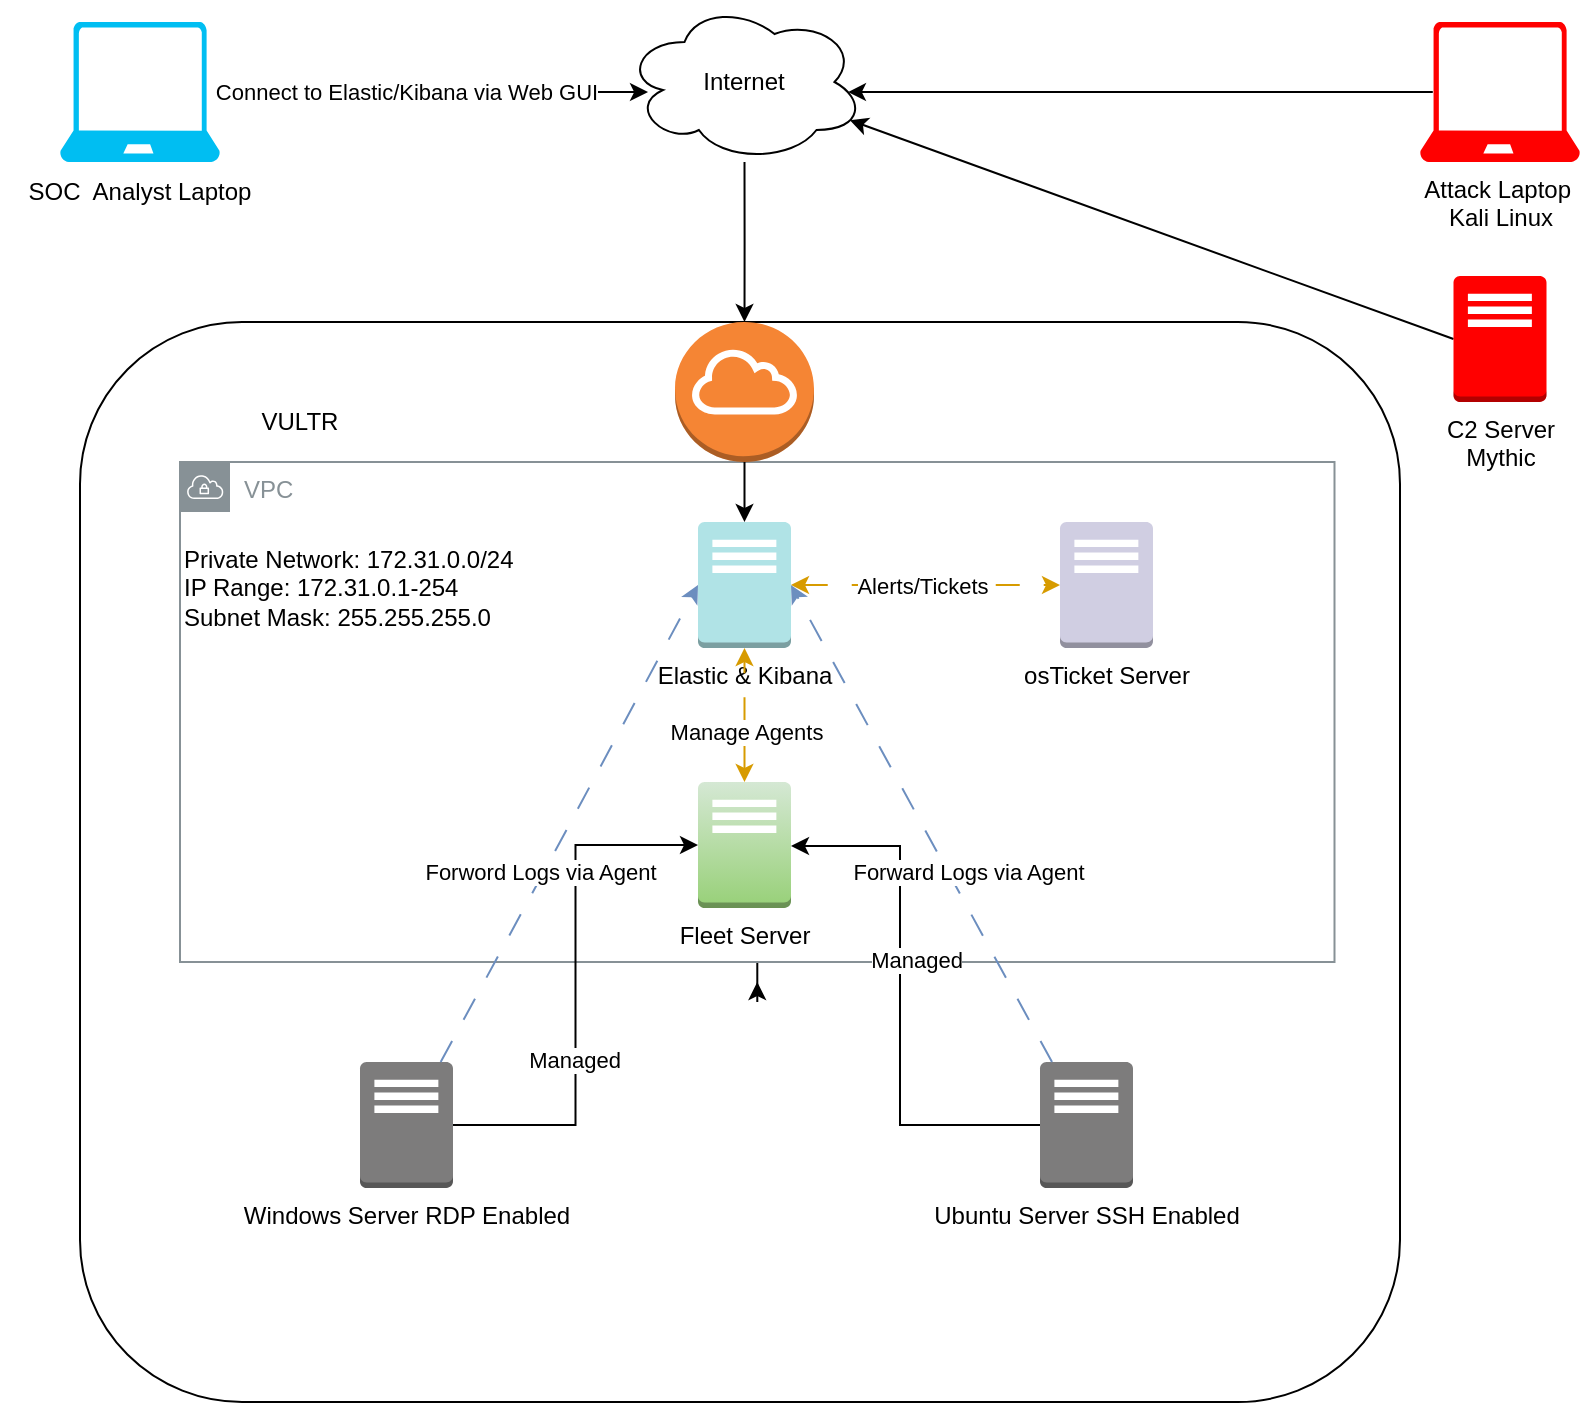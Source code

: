 <mxfile version="24.7.10">
  <diagram name="Page-1" id="A0eLCtxfZ30TWe1XzOKk">
    <mxGraphModel dx="1434" dy="746" grid="1" gridSize="10" guides="1" tooltips="1" connect="1" arrows="1" fold="1" page="1" pageScale="1" pageWidth="850" pageHeight="1100" math="0" shadow="0">
      <root>
        <mxCell id="0" />
        <mxCell id="1" parent="0" />
        <mxCell id="oyUxKzA7W1aYgTw0FjgD-1" value="" style="rounded=1;whiteSpace=wrap;html=1;" parent="1" vertex="1">
          <mxGeometry x="70" y="160" width="660" height="540" as="geometry" />
        </mxCell>
        <mxCell id="rhikiUKNJRb7R-mzoU32-1" style="edgeStyle=orthogonalEdgeStyle;rounded=0;orthogonalLoop=1;jettySize=auto;html=1;" edge="1" parent="1" source="oyUxKzA7W1aYgTw0FjgD-2">
          <mxGeometry relative="1" as="geometry">
            <mxPoint x="408.625" y="490" as="targetPoint" />
          </mxGeometry>
        </mxCell>
        <mxCell id="oyUxKzA7W1aYgTw0FjgD-2" value="VPC" style="sketch=0;outlineConnect=0;gradientColor=none;html=1;whiteSpace=wrap;fontSize=12;fontStyle=0;shape=mxgraph.aws4.group;grIcon=mxgraph.aws4.group_vpc;strokeColor=#879196;fillColor=none;verticalAlign=top;align=left;spacingLeft=30;fontColor=#879196;dashed=0;movable=1;resizable=1;rotatable=1;deletable=1;editable=1;locked=0;connectable=1;" parent="1" vertex="1">
          <mxGeometry x="120" y="230" width="577.25" height="250" as="geometry" />
        </mxCell>
        <mxCell id="oyUxKzA7W1aYgTw0FjgD-3" value="Windows Server RDP Enabled" style="outlineConnect=0;dashed=0;verticalLabelPosition=bottom;verticalAlign=top;align=center;html=1;shape=mxgraph.aws3.traditional_server;fillColor=#7D7C7C;gradientColor=none;" parent="1" vertex="1">
          <mxGeometry x="210" y="530" width="46.5" height="63" as="geometry" />
        </mxCell>
        <mxCell id="oyUxKzA7W1aYgTw0FjgD-4" style="edgeStyle=orthogonalEdgeStyle;rounded=0;orthogonalLoop=1;jettySize=auto;html=1;startArrow=classic;startFill=1;fillColor=#ffcd28;gradientColor=#ffa500;strokeColor=#d79b00;dashed=1;dashPattern=12 12;" parent="1" source="oyUxKzA7W1aYgTw0FjgD-6" target="oyUxKzA7W1aYgTw0FjgD-11" edge="1">
          <mxGeometry relative="1" as="geometry" />
        </mxCell>
        <mxCell id="oyUxKzA7W1aYgTw0FjgD-5" value="Alerts/Tickets" style="edgeLabel;html=1;align=center;verticalAlign=middle;resizable=0;points=[];" parent="oyUxKzA7W1aYgTw0FjgD-4" connectable="0" vertex="1">
          <mxGeometry x="-0.309" y="1" relative="1" as="geometry">
            <mxPoint x="19" y="1" as="offset" />
          </mxGeometry>
        </mxCell>
        <mxCell id="oyUxKzA7W1aYgTw0FjgD-6" value="Elastic &amp;amp; Kibana" style="outlineConnect=0;dashed=0;verticalLabelPosition=bottom;verticalAlign=top;align=center;html=1;shape=mxgraph.aws3.traditional_server;fillColor=#b0e3e6;strokeColor=#0e8088;" parent="1" vertex="1">
          <mxGeometry x="379" y="260" width="46.5" height="63" as="geometry" />
        </mxCell>
        <mxCell id="oyUxKzA7W1aYgTw0FjgD-7" style="edgeStyle=orthogonalEdgeStyle;rounded=0;orthogonalLoop=1;jettySize=auto;html=1;" parent="1" source="oyUxKzA7W1aYgTw0FjgD-9" target="oyUxKzA7W1aYgTw0FjgD-10" edge="1">
          <mxGeometry relative="1" as="geometry">
            <Array as="points">
              <mxPoint x="480" y="562" />
              <mxPoint x="480" y="422" />
            </Array>
          </mxGeometry>
        </mxCell>
        <mxCell id="oyUxKzA7W1aYgTw0FjgD-8" value="Managed" style="edgeLabel;html=1;align=center;verticalAlign=middle;resizable=0;points=[];" parent="oyUxKzA7W1aYgTw0FjgD-7" connectable="0" vertex="1">
          <mxGeometry x="0.16" relative="1" as="geometry">
            <mxPoint x="8" as="offset" />
          </mxGeometry>
        </mxCell>
        <mxCell id="oyUxKzA7W1aYgTw0FjgD-9" value="Ubuntu Server SSH Enabled" style="outlineConnect=0;dashed=0;verticalLabelPosition=bottom;verticalAlign=top;align=center;html=1;shape=mxgraph.aws3.traditional_server;fillColor=#7D7C7C;gradientColor=none;" parent="1" vertex="1">
          <mxGeometry x="550" y="530" width="46.5" height="63" as="geometry" />
        </mxCell>
        <mxCell id="oyUxKzA7W1aYgTw0FjgD-10" value="Fleet Server" style="outlineConnect=0;dashed=0;verticalLabelPosition=bottom;verticalAlign=top;align=center;html=1;shape=mxgraph.aws3.traditional_server;fillColor=#d5e8d4;gradientColor=#97d077;strokeColor=#82b366;" parent="1" vertex="1">
          <mxGeometry x="379" y="390" width="46.5" height="63" as="geometry" />
        </mxCell>
        <mxCell id="oyUxKzA7W1aYgTw0FjgD-11" value="osTicket Server" style="outlineConnect=0;dashed=0;verticalLabelPosition=bottom;verticalAlign=top;align=center;html=1;shape=mxgraph.aws3.traditional_server;fillColor=#d0cee2;strokeColor=#56517e;" parent="1" vertex="1">
          <mxGeometry x="560" y="260" width="46.5" height="63" as="geometry" />
        </mxCell>
        <mxCell id="oyUxKzA7W1aYgTw0FjgD-12" style="rounded=0;orthogonalLoop=1;jettySize=auto;html=1;exitX=0;exitY=0.5;exitDx=0;exitDy=0;exitPerimeter=0;" parent="1" source="oyUxKzA7W1aYgTw0FjgD-13" target="oyUxKzA7W1aYgTw0FjgD-27" edge="1">
          <mxGeometry relative="1" as="geometry" />
        </mxCell>
        <mxCell id="oyUxKzA7W1aYgTw0FjgD-13" value="C2 Server&lt;br&gt;Mythic" style="outlineConnect=0;dashed=0;verticalLabelPosition=bottom;verticalAlign=top;align=center;html=1;shape=mxgraph.aws3.traditional_server;fillColor=#FF0000;strokeColor=#b85450;" parent="1" vertex="1">
          <mxGeometry x="756.75" y="137" width="46.5" height="63" as="geometry" />
        </mxCell>
        <mxCell id="oyUxKzA7W1aYgTw0FjgD-14" value="VULTR" style="text;html=1;align=center;verticalAlign=middle;whiteSpace=wrap;rounded=0;" parent="1" vertex="1">
          <mxGeometry x="130" y="190" width="100" height="40" as="geometry" />
        </mxCell>
        <mxCell id="oyUxKzA7W1aYgTw0FjgD-15" style="edgeStyle=orthogonalEdgeStyle;rounded=0;orthogonalLoop=1;jettySize=auto;html=1;entryX=0;entryY=0.5;entryDx=0;entryDy=0;entryPerimeter=0;" parent="1" source="oyUxKzA7W1aYgTw0FjgD-3" target="oyUxKzA7W1aYgTw0FjgD-10" edge="1">
          <mxGeometry relative="1" as="geometry" />
        </mxCell>
        <mxCell id="oyUxKzA7W1aYgTw0FjgD-16" value="Managed" style="edgeLabel;html=1;align=center;verticalAlign=middle;resizable=0;points=[];" parent="oyUxKzA7W1aYgTw0FjgD-15" connectable="0" vertex="1">
          <mxGeometry x="-0.274" y="2" relative="1" as="geometry">
            <mxPoint x="1" y="1" as="offset" />
          </mxGeometry>
        </mxCell>
        <mxCell id="oyUxKzA7W1aYgTw0FjgD-17" style="edgeStyle=orthogonalEdgeStyle;rounded=0;orthogonalLoop=1;jettySize=auto;html=1;entryX=0.5;entryY=1;entryDx=0;entryDy=0;entryPerimeter=0;startArrow=classic;startFill=1;fillColor=#ffe6cc;strokeColor=#d79b00;dashed=1;dashPattern=12 12;" parent="1" source="oyUxKzA7W1aYgTw0FjgD-10" target="oyUxKzA7W1aYgTw0FjgD-6" edge="1">
          <mxGeometry relative="1" as="geometry" />
        </mxCell>
        <mxCell id="oyUxKzA7W1aYgTw0FjgD-18" value="Manage Agents" style="edgeLabel;html=1;align=center;verticalAlign=middle;resizable=0;points=[];" parent="oyUxKzA7W1aYgTw0FjgD-17" connectable="0" vertex="1">
          <mxGeometry x="-0.237" y="-5" relative="1" as="geometry">
            <mxPoint x="-5" as="offset" />
          </mxGeometry>
        </mxCell>
        <mxCell id="oyUxKzA7W1aYgTw0FjgD-19" style="rounded=0;orthogonalLoop=1;jettySize=auto;html=1;entryX=0;entryY=0.5;entryDx=0;entryDy=0;entryPerimeter=0;fillColor=#dae8fc;gradientColor=#7ea6e0;strokeColor=#6c8ebf;dashed=1;dashPattern=12 12;" parent="1" source="oyUxKzA7W1aYgTw0FjgD-3" target="oyUxKzA7W1aYgTw0FjgD-6" edge="1">
          <mxGeometry relative="1" as="geometry">
            <Array as="points">
              <mxPoint x="310" y="420" />
            </Array>
          </mxGeometry>
        </mxCell>
        <mxCell id="oyUxKzA7W1aYgTw0FjgD-20" value="Forword Logs via Agent" style="edgeLabel;html=1;align=center;verticalAlign=middle;resizable=0;points=[];" parent="oyUxKzA7W1aYgTw0FjgD-19" connectable="0" vertex="1">
          <mxGeometry x="-0.222" y="1" relative="1" as="geometry">
            <mxPoint y="-2" as="offset" />
          </mxGeometry>
        </mxCell>
        <mxCell id="oyUxKzA7W1aYgTw0FjgD-21" style="rounded=0;orthogonalLoop=1;jettySize=auto;html=1;entryX=1;entryY=0.5;entryDx=0;entryDy=0;entryPerimeter=0;fillColor=#dae8fc;gradientColor=#7ea6e0;strokeColor=#6c8ebf;dashed=1;dashPattern=12 12;" parent="1" source="oyUxKzA7W1aYgTw0FjgD-9" target="oyUxKzA7W1aYgTw0FjgD-6" edge="1">
          <mxGeometry relative="1" as="geometry" />
        </mxCell>
        <mxCell id="oyUxKzA7W1aYgTw0FjgD-22" value="Forward Logs via Agent" style="edgeLabel;html=1;align=center;verticalAlign=middle;resizable=0;points=[];" parent="oyUxKzA7W1aYgTw0FjgD-21" connectable="0" vertex="1">
          <mxGeometry x="-0.251" y="1" relative="1" as="geometry">
            <mxPoint x="8" y="-6" as="offset" />
          </mxGeometry>
        </mxCell>
        <mxCell id="oyUxKzA7W1aYgTw0FjgD-23" value="Private Network: 172.31.0.0/24&lt;div&gt;IP Range: 172.31.0.1-254&lt;br&gt;Subnet Mask: 255.255.255.0&lt;/div&gt;" style="text;html=1;align=left;verticalAlign=middle;whiteSpace=wrap;rounded=0;" parent="1" vertex="1">
          <mxGeometry x="120" y="276.5" width="170" height="33.5" as="geometry" />
        </mxCell>
        <mxCell id="oyUxKzA7W1aYgTw0FjgD-24" value="" style="edgeStyle=orthogonalEdgeStyle;rounded=0;orthogonalLoop=1;jettySize=auto;html=1;" parent="1" source="oyUxKzA7W1aYgTw0FjgD-25" target="oyUxKzA7W1aYgTw0FjgD-6" edge="1">
          <mxGeometry relative="1" as="geometry" />
        </mxCell>
        <mxCell id="oyUxKzA7W1aYgTw0FjgD-25" value="" style="outlineConnect=0;dashed=0;verticalLabelPosition=bottom;verticalAlign=top;align=center;html=1;shape=mxgraph.aws3.internet_gateway;fillColor=#F58534;gradientColor=none;" parent="1" vertex="1">
          <mxGeometry x="367.5" y="160" width="69.5" height="70" as="geometry" />
        </mxCell>
        <mxCell id="oyUxKzA7W1aYgTw0FjgD-26" value="" style="edgeStyle=orthogonalEdgeStyle;rounded=0;orthogonalLoop=1;jettySize=auto;html=1;" parent="1" source="oyUxKzA7W1aYgTw0FjgD-27" target="oyUxKzA7W1aYgTw0FjgD-25" edge="1">
          <mxGeometry relative="1" as="geometry" />
        </mxCell>
        <mxCell id="oyUxKzA7W1aYgTw0FjgD-27" value="Internet" style="ellipse;shape=cloud;whiteSpace=wrap;html=1;" parent="1" vertex="1">
          <mxGeometry x="342.25" width="120" height="80" as="geometry" />
        </mxCell>
        <mxCell id="oyUxKzA7W1aYgTw0FjgD-28" value="" style="verticalLabelPosition=bottom;html=1;verticalAlign=top;align=center;strokeColor=none;fillColor=#00BEF2;shape=mxgraph.azure.laptop;pointerEvents=1;" parent="1" vertex="1">
          <mxGeometry x="60" y="10" width="80" height="70" as="geometry" />
        </mxCell>
        <mxCell id="oyUxKzA7W1aYgTw0FjgD-29" value="SOC&amp;nbsp; Analyst Laptop" style="text;html=1;align=center;verticalAlign=middle;whiteSpace=wrap;rounded=0;" parent="1" vertex="1">
          <mxGeometry x="30" y="80" width="140" height="30" as="geometry" />
        </mxCell>
        <mxCell id="oyUxKzA7W1aYgTw0FjgD-30" style="edgeStyle=orthogonalEdgeStyle;rounded=0;orthogonalLoop=1;jettySize=auto;html=1;entryX=0.098;entryY=0.563;entryDx=0;entryDy=0;entryPerimeter=0;" parent="1" source="oyUxKzA7W1aYgTw0FjgD-28" target="oyUxKzA7W1aYgTw0FjgD-27" edge="1">
          <mxGeometry relative="1" as="geometry" />
        </mxCell>
        <mxCell id="oyUxKzA7W1aYgTw0FjgD-31" value="Connect to Elastic/Kibana via Web GUI" style="edgeLabel;html=1;align=center;verticalAlign=middle;resizable=0;points=[];" parent="oyUxKzA7W1aYgTw0FjgD-30" connectable="0" vertex="1">
          <mxGeometry x="-0.477" y="1" relative="1" as="geometry">
            <mxPoint x="37" y="1" as="offset" />
          </mxGeometry>
        </mxCell>
        <mxCell id="oyUxKzA7W1aYgTw0FjgD-32" value="Attack Laptop&amp;nbsp;&lt;br&gt;Kali Linux" style="verticalLabelPosition=bottom;html=1;verticalAlign=top;align=center;strokeColor=none;fillColor=#FF0000;shape=mxgraph.azure.laptop;pointerEvents=1;" parent="1" vertex="1">
          <mxGeometry x="740" y="10" width="80" height="70" as="geometry" />
        </mxCell>
        <mxCell id="oyUxKzA7W1aYgTw0FjgD-33" style="edgeStyle=orthogonalEdgeStyle;rounded=0;orthogonalLoop=1;jettySize=auto;html=1;exitX=0.08;exitY=0.5;exitDx=0;exitDy=0;exitPerimeter=0;entryX=0.931;entryY=0.563;entryDx=0;entryDy=0;entryPerimeter=0;" parent="1" source="oyUxKzA7W1aYgTw0FjgD-32" target="oyUxKzA7W1aYgTw0FjgD-27" edge="1">
          <mxGeometry relative="1" as="geometry" />
        </mxCell>
      </root>
    </mxGraphModel>
  </diagram>
</mxfile>
